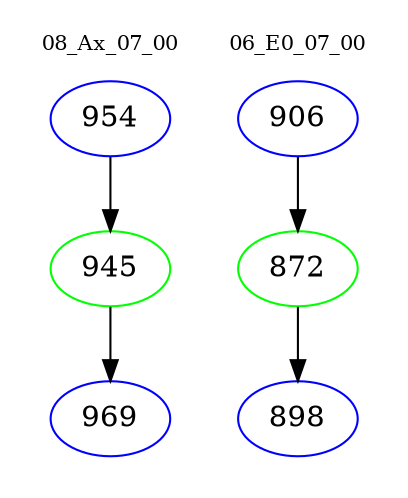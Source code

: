digraph{
subgraph cluster_0 {
color = white
label = "08_Ax_07_00";
fontsize=10;
T0_954 [label="954", color="blue"]
T0_954 -> T0_945 [color="black"]
T0_945 [label="945", color="green"]
T0_945 -> T0_969 [color="black"]
T0_969 [label="969", color="blue"]
}
subgraph cluster_1 {
color = white
label = "06_E0_07_00";
fontsize=10;
T1_906 [label="906", color="blue"]
T1_906 -> T1_872 [color="black"]
T1_872 [label="872", color="green"]
T1_872 -> T1_898 [color="black"]
T1_898 [label="898", color="blue"]
}
}
